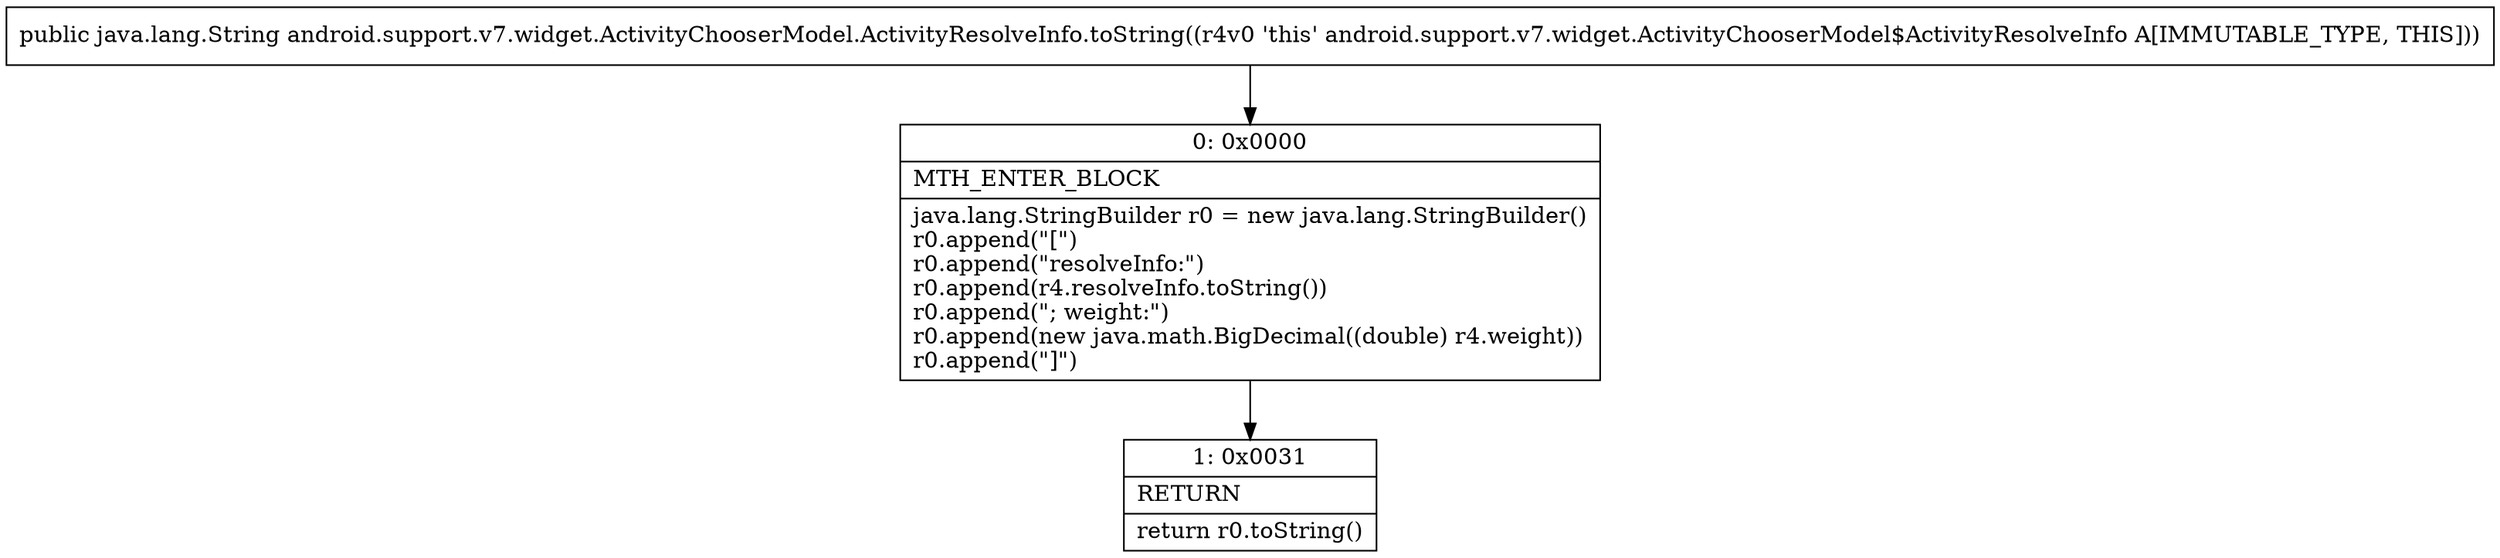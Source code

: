 digraph "CFG forandroid.support.v7.widget.ActivityChooserModel.ActivityResolveInfo.toString()Ljava\/lang\/String;" {
Node_0 [shape=record,label="{0\:\ 0x0000|MTH_ENTER_BLOCK\l|java.lang.StringBuilder r0 = new java.lang.StringBuilder()\lr0.append(\"[\")\lr0.append(\"resolveInfo:\")\lr0.append(r4.resolveInfo.toString())\lr0.append(\"; weight:\")\lr0.append(new java.math.BigDecimal((double) r4.weight))\lr0.append(\"]\")\l}"];
Node_1 [shape=record,label="{1\:\ 0x0031|RETURN\l|return r0.toString()\l}"];
MethodNode[shape=record,label="{public java.lang.String android.support.v7.widget.ActivityChooserModel.ActivityResolveInfo.toString((r4v0 'this' android.support.v7.widget.ActivityChooserModel$ActivityResolveInfo A[IMMUTABLE_TYPE, THIS])) }"];
MethodNode -> Node_0;
Node_0 -> Node_1;
}

